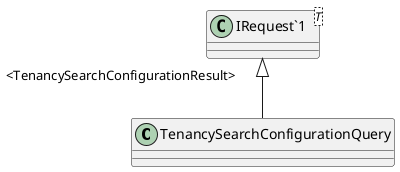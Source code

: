 @startuml
class TenancySearchConfigurationQuery {
}
class "IRequest`1"<T> {
}
"IRequest`1" "<TenancySearchConfigurationResult>" <|-- TenancySearchConfigurationQuery
@enduml
